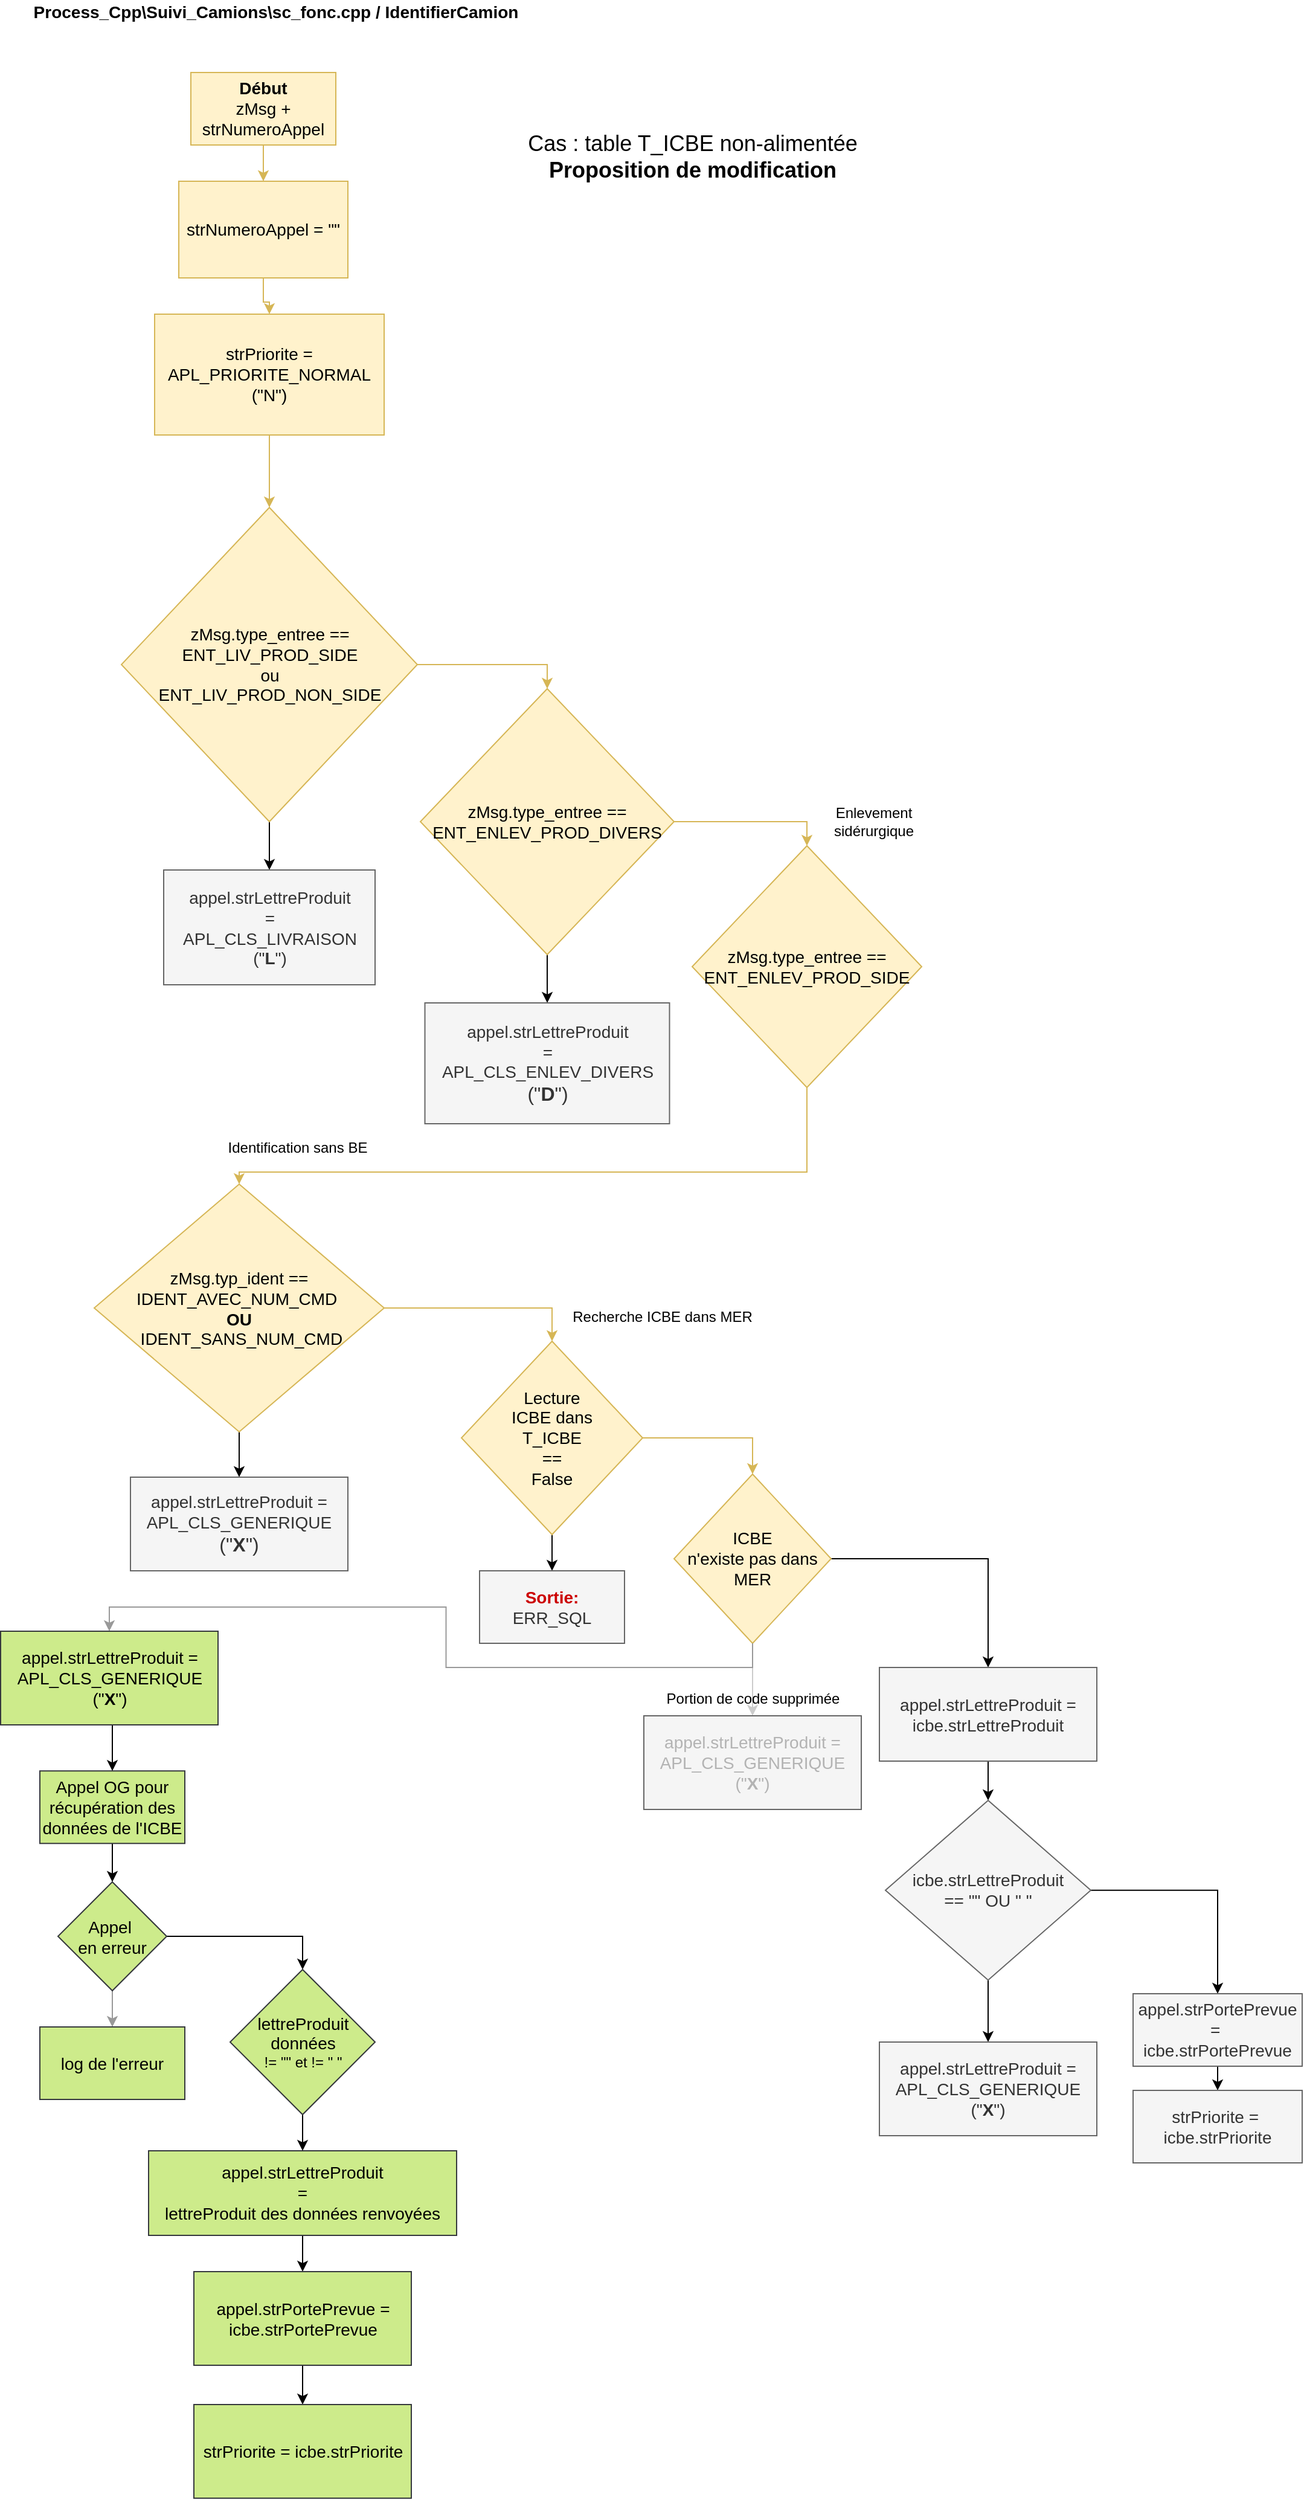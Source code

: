 <mxfile version="15.9.1" type="github">
  <diagram id="Q7AEC-_fKNd9yhNPSurx" name="Page-1">
    <mxGraphModel dx="1422" dy="762" grid="1" gridSize="10" guides="1" tooltips="1" connect="1" arrows="1" fold="1" page="1" pageScale="1" pageWidth="827" pageHeight="1169" math="0" shadow="0">
      <root>
        <mxCell id="0" />
        <mxCell id="1" parent="0" />
        <mxCell id="6gUORLWhg1mMuSl4yJLm-4" style="edgeStyle=orthogonalEdgeStyle;rounded=0;orthogonalLoop=1;jettySize=auto;html=1;exitX=0.5;exitY=1;exitDx=0;exitDy=0;fontSize=14;fillColor=#fff2cc;strokeColor=#d6b656;" parent="1" source="6gUORLWhg1mMuSl4yJLm-1" target="6gUORLWhg1mMuSl4yJLm-3" edge="1">
          <mxGeometry relative="1" as="geometry" />
        </mxCell>
        <mxCell id="6gUORLWhg1mMuSl4yJLm-1" value="&lt;font style=&quot;font-size: 14px&quot;&gt;&lt;b&gt;Début&lt;/b&gt;&lt;br&gt;zMsg + strNumeroAppel&lt;/font&gt;" style="rounded=0;whiteSpace=wrap;html=1;fillColor=#fff2cc;strokeColor=#d6b656;" parent="1" vertex="1">
          <mxGeometry x="190" y="80" width="120" height="60" as="geometry" />
        </mxCell>
        <mxCell id="6gUORLWhg1mMuSl4yJLm-2" value="Process_Cpp\Suivi_Camions\sc_fonc.cpp / IdentifierCamion" style="text;html=1;align=center;verticalAlign=middle;resizable=0;points=[];autosize=1;strokeColor=none;fillColor=none;fontStyle=1;fontSize=14;" parent="1" vertex="1">
          <mxGeometry x="50" y="20" width="420" height="20" as="geometry" />
        </mxCell>
        <mxCell id="6gUORLWhg1mMuSl4yJLm-6" value="" style="edgeStyle=orthogonalEdgeStyle;rounded=0;orthogonalLoop=1;jettySize=auto;html=1;fontSize=14;fillColor=#fff2cc;strokeColor=#d6b656;" parent="1" source="6gUORLWhg1mMuSl4yJLm-3" target="6gUORLWhg1mMuSl4yJLm-5" edge="1">
          <mxGeometry relative="1" as="geometry" />
        </mxCell>
        <mxCell id="6gUORLWhg1mMuSl4yJLm-3" value="strNumeroAppel = &quot;&quot;" style="rounded=0;whiteSpace=wrap;html=1;fontSize=14;fillColor=#fff2cc;strokeColor=#d6b656;" parent="1" vertex="1">
          <mxGeometry x="180" y="170" width="140" height="80" as="geometry" />
        </mxCell>
        <mxCell id="6gUORLWhg1mMuSl4yJLm-8" value="" style="edgeStyle=orthogonalEdgeStyle;rounded=0;orthogonalLoop=1;jettySize=auto;html=1;fontSize=14;fillColor=#fff2cc;strokeColor=#d6b656;" parent="1" source="6gUORLWhg1mMuSl4yJLm-5" target="6gUORLWhg1mMuSl4yJLm-7" edge="1">
          <mxGeometry relative="1" as="geometry" />
        </mxCell>
        <mxCell id="6gUORLWhg1mMuSl4yJLm-5" value="strPriorite = APL_PRIORITE_NORMAL (&quot;N&quot;)" style="rounded=0;whiteSpace=wrap;html=1;fontSize=14;fillColor=#fff2cc;strokeColor=#d6b656;" parent="1" vertex="1">
          <mxGeometry x="160" y="280" width="190" height="100" as="geometry" />
        </mxCell>
        <mxCell id="6gUORLWhg1mMuSl4yJLm-11" style="edgeStyle=orthogonalEdgeStyle;rounded=0;orthogonalLoop=1;jettySize=auto;html=1;exitX=1;exitY=0.5;exitDx=0;exitDy=0;entryX=0.5;entryY=0;entryDx=0;entryDy=0;fontSize=10;fillColor=#fff2cc;strokeColor=#d6b656;" parent="1" source="6gUORLWhg1mMuSl4yJLm-7" target="6gUORLWhg1mMuSl4yJLm-9" edge="1">
          <mxGeometry relative="1" as="geometry" />
        </mxCell>
        <mxCell id="PxRlrsnn2dQ2GLYWGXWF-10" style="edgeStyle=orthogonalEdgeStyle;rounded=0;orthogonalLoop=1;jettySize=auto;html=1;exitX=0.5;exitY=1;exitDx=0;exitDy=0;fontSize=14;" parent="1" source="6gUORLWhg1mMuSl4yJLm-7" target="6gUORLWhg1mMuSl4yJLm-12" edge="1">
          <mxGeometry relative="1" as="geometry" />
        </mxCell>
        <mxCell id="6gUORLWhg1mMuSl4yJLm-7" value="&lt;font style=&quot;font-size: 14px&quot;&gt;zMsg.type_entree == ENT_LIV_PROD_SIDE&lt;br&gt;ou &lt;br&gt;ENT_LIV_PROD_NON_SIDE&lt;/font&gt;" style="rhombus;whiteSpace=wrap;html=1;rounded=0;fontSize=14;strokeColor=#d6b656;fillColor=#fff2cc;" parent="1" vertex="1">
          <mxGeometry x="132.5" y="440" width="245" height="260" as="geometry" />
        </mxCell>
        <mxCell id="6gUORLWhg1mMuSl4yJLm-17" value="" style="edgeStyle=orthogonalEdgeStyle;rounded=0;orthogonalLoop=1;jettySize=auto;html=1;fontSize=10;" parent="1" source="6gUORLWhg1mMuSl4yJLm-9" target="6gUORLWhg1mMuSl4yJLm-16" edge="1">
          <mxGeometry relative="1" as="geometry" />
        </mxCell>
        <mxCell id="6gUORLWhg1mMuSl4yJLm-20" style="edgeStyle=orthogonalEdgeStyle;rounded=0;orthogonalLoop=1;jettySize=auto;html=1;exitX=1;exitY=0.5;exitDx=0;exitDy=0;entryX=0.5;entryY=0;entryDx=0;entryDy=0;fontSize=10;fillColor=#fff2cc;strokeColor=#d6b656;" parent="1" source="6gUORLWhg1mMuSl4yJLm-9" target="6gUORLWhg1mMuSl4yJLm-18" edge="1">
          <mxGeometry relative="1" as="geometry" />
        </mxCell>
        <mxCell id="6gUORLWhg1mMuSl4yJLm-9" value="&lt;font style=&quot;font-size: 14px&quot;&gt;zMsg.type_entree == ENT_ENLEV_PROD_DIVERS&lt;/font&gt;" style="rhombus;whiteSpace=wrap;html=1;rounded=0;fontSize=14;strokeColor=#d6b656;fillColor=#fff2cc;" parent="1" vertex="1">
          <mxGeometry x="380" y="590" width="210" height="220" as="geometry" />
        </mxCell>
        <mxCell id="6gUORLWhg1mMuSl4yJLm-12" value="&lt;font style=&quot;font-size: 14px&quot;&gt;&lt;span&gt;appel.strLettreProduit&lt;/span&gt;&lt;br&gt;&lt;span&gt;= &lt;br&gt;APL_CLS_LIVRAISON&lt;/span&gt;&lt;br&gt;&lt;font style=&quot;font-size: 14px&quot;&gt;(&quot;&lt;b&gt;L&lt;/b&gt;&quot;)&lt;/font&gt;&lt;/font&gt;" style="whiteSpace=wrap;html=1;rounded=0;fontSize=14;fontColor=#333333;strokeColor=#666666;fillColor=#f5f5f5;" parent="1" vertex="1">
          <mxGeometry x="167.5" y="740" width="175" height="95" as="geometry" />
        </mxCell>
        <mxCell id="6gUORLWhg1mMuSl4yJLm-16" value="&lt;font style=&quot;font-size: 14px&quot;&gt;appel.strLettreProduit&lt;br&gt;= &lt;br&gt;APL_CLS_ENLEV_DIVERS&lt;/font&gt;&lt;br style=&quot;font-size: 10px&quot;&gt;&lt;font style=&quot;font-size: 16px&quot;&gt;(&quot;&lt;b&gt;D&lt;/b&gt;&quot;)&lt;/font&gt;" style="whiteSpace=wrap;html=1;rounded=0;fontSize=14;fontColor=#333333;strokeColor=#666666;fillColor=#f5f5f5;" parent="1" vertex="1">
          <mxGeometry x="383.75" y="850" width="202.5" height="100" as="geometry" />
        </mxCell>
        <mxCell id="6gUORLWhg1mMuSl4yJLm-24" value="" style="edgeStyle=orthogonalEdgeStyle;rounded=0;orthogonalLoop=1;jettySize=auto;html=1;fontSize=10;fillColor=#fff2cc;strokeColor=#d6b656;" parent="1" source="6gUORLWhg1mMuSl4yJLm-18" target="6gUORLWhg1mMuSl4yJLm-23" edge="1">
          <mxGeometry relative="1" as="geometry">
            <Array as="points">
              <mxPoint x="700" y="990" />
              <mxPoint x="230" y="990" />
            </Array>
          </mxGeometry>
        </mxCell>
        <mxCell id="6gUORLWhg1mMuSl4yJLm-18" value="&lt;font style=&quot;font-size: 14px&quot;&gt;zMsg.type_entree == ENT_ENLEV_PROD_SIDE&lt;/font&gt;" style="rhombus;whiteSpace=wrap;html=1;rounded=0;fontSize=14;strokeColor=#d6b656;fillColor=#fff2cc;" parent="1" vertex="1">
          <mxGeometry x="605" y="720" width="190" height="200" as="geometry" />
        </mxCell>
        <mxCell id="6gUORLWhg1mMuSl4yJLm-26" value="" style="edgeStyle=orthogonalEdgeStyle;rounded=0;orthogonalLoop=1;jettySize=auto;html=1;fontSize=10;" parent="1" source="6gUORLWhg1mMuSl4yJLm-23" target="6gUORLWhg1mMuSl4yJLm-25" edge="1">
          <mxGeometry relative="1" as="geometry" />
        </mxCell>
        <mxCell id="6gUORLWhg1mMuSl4yJLm-31" style="edgeStyle=orthogonalEdgeStyle;rounded=0;orthogonalLoop=1;jettySize=auto;html=1;exitX=1;exitY=0.5;exitDx=0;exitDy=0;entryX=0.5;entryY=0;entryDx=0;entryDy=0;fontSize=10;fillColor=#fff2cc;strokeColor=#d6b656;" parent="1" source="6gUORLWhg1mMuSl4yJLm-23" target="6gUORLWhg1mMuSl4yJLm-29" edge="1">
          <mxGeometry relative="1" as="geometry" />
        </mxCell>
        <mxCell id="6gUORLWhg1mMuSl4yJLm-23" value="zMsg.typ_ident == IDENT_AVEC_NUM_CMD&amp;nbsp;&lt;br&gt;&lt;b&gt;OU&lt;/b&gt;&lt;br&gt;&amp;nbsp;IDENT_SANS_NUM_CMD" style="rhombus;whiteSpace=wrap;html=1;rounded=0;fontSize=14;strokeColor=#d6b656;fillColor=#fff2cc;" parent="1" vertex="1">
          <mxGeometry x="110" y="1000" width="240" height="205" as="geometry" />
        </mxCell>
        <mxCell id="6gUORLWhg1mMuSl4yJLm-25" value="appel.strLettreProduit = APL_CLS_GENERIQUE&lt;br&gt;&lt;font style=&quot;font-size: 16px&quot;&gt;(&quot;&lt;b&gt;X&lt;/b&gt;&quot;)&lt;/font&gt;" style="whiteSpace=wrap;html=1;rounded=0;fontSize=14;fontColor=#333333;strokeColor=#666666;fillColor=#f5f5f5;" parent="1" vertex="1">
          <mxGeometry x="140" y="1242.5" width="180" height="77.5" as="geometry" />
        </mxCell>
        <mxCell id="6gUORLWhg1mMuSl4yJLm-27" value="&lt;font style=&quot;font-size: 12px&quot;&gt;Enlevement &lt;br&gt;sidérurgique&lt;/font&gt;" style="text;html=1;align=center;verticalAlign=middle;resizable=0;points=[];autosize=1;strokeColor=none;fillColor=none;fontSize=10;" parent="1" vertex="1">
          <mxGeometry x="715" y="685" width="80" height="30" as="geometry" />
        </mxCell>
        <mxCell id="6gUORLWhg1mMuSl4yJLm-28" value="&lt;font style=&quot;font-size: 12px&quot;&gt;Identification sans BE&lt;/font&gt;" style="text;html=1;align=center;verticalAlign=middle;resizable=0;points=[];autosize=1;strokeColor=none;fillColor=none;fontSize=10;" parent="1" vertex="1">
          <mxGeometry x="212.5" y="960" width="130" height="20" as="geometry" />
        </mxCell>
        <mxCell id="6gUORLWhg1mMuSl4yJLm-35" value="" style="edgeStyle=orthogonalEdgeStyle;rounded=0;orthogonalLoop=1;jettySize=auto;html=1;fontSize=10;" parent="1" source="6gUORLWhg1mMuSl4yJLm-29" target="6gUORLWhg1mMuSl4yJLm-34" edge="1">
          <mxGeometry relative="1" as="geometry" />
        </mxCell>
        <mxCell id="6gUORLWhg1mMuSl4yJLm-53" style="edgeStyle=orthogonalEdgeStyle;rounded=0;orthogonalLoop=1;jettySize=auto;html=1;exitX=1;exitY=0.5;exitDx=0;exitDy=0;entryX=0.5;entryY=0;entryDx=0;entryDy=0;fontSize=10;fontColor=#CC0000;fillColor=#fff2cc;strokeColor=#d6b656;" parent="1" source="6gUORLWhg1mMuSl4yJLm-29" target="6gUORLWhg1mMuSl4yJLm-36" edge="1">
          <mxGeometry relative="1" as="geometry" />
        </mxCell>
        <mxCell id="6gUORLWhg1mMuSl4yJLm-29" value="Lecture &lt;br&gt;ICBE dans &lt;br&gt;T_ICBE&lt;br&gt;==&lt;br&gt;False" style="rhombus;whiteSpace=wrap;html=1;rounded=0;fontSize=14;strokeColor=#d6b656;fillColor=#fff2cc;" parent="1" vertex="1">
          <mxGeometry x="414" y="1130" width="150" height="160" as="geometry" />
        </mxCell>
        <mxCell id="6gUORLWhg1mMuSl4yJLm-32" value="&lt;font style=&quot;font-size: 12px&quot;&gt;Recherche ICBE dans MER&lt;/font&gt;" style="text;html=1;align=center;verticalAlign=middle;resizable=0;points=[];autosize=1;strokeColor=none;fillColor=none;fontSize=10;" parent="1" vertex="1">
          <mxGeometry x="500" y="1100" width="160" height="20" as="geometry" />
        </mxCell>
        <mxCell id="6gUORLWhg1mMuSl4yJLm-34" value="&lt;b&gt;&lt;font color=&quot;#cc0000&quot;&gt;Sortie:&lt;/font&gt;&lt;/b&gt;&lt;br&gt;ERR_SQL" style="whiteSpace=wrap;html=1;rounded=0;fontSize=14;fontColor=#333333;strokeColor=#666666;fillColor=#f5f5f5;" parent="1" vertex="1">
          <mxGeometry x="429" y="1320" width="120" height="60" as="geometry" />
        </mxCell>
        <mxCell id="6gUORLWhg1mMuSl4yJLm-42" style="edgeStyle=orthogonalEdgeStyle;rounded=0;orthogonalLoop=1;jettySize=auto;html=1;exitX=1;exitY=0.5;exitDx=0;exitDy=0;entryX=0.5;entryY=0;entryDx=0;entryDy=0;fontSize=10;fontColor=#CC0000;" parent="1" source="6gUORLWhg1mMuSl4yJLm-36" target="6gUORLWhg1mMuSl4yJLm-41" edge="1">
          <mxGeometry relative="1" as="geometry" />
        </mxCell>
        <mxCell id="6gUORLWhg1mMuSl4yJLm-54" style="edgeStyle=orthogonalEdgeStyle;rounded=0;orthogonalLoop=1;jettySize=auto;html=1;exitX=0.5;exitY=1;exitDx=0;exitDy=0;fontSize=10;fontColor=#CC0000;fillColor=#fff2cc;strokeColor=#CCCCCC;" parent="1" source="6gUORLWhg1mMuSl4yJLm-36" target="6gUORLWhg1mMuSl4yJLm-39" edge="1">
          <mxGeometry relative="1" as="geometry" />
        </mxCell>
        <mxCell id="6gUORLWhg1mMuSl4yJLm-36" value="ICBE &lt;br&gt;n&#39;existe pas dans &lt;br&gt;MER" style="rhombus;whiteSpace=wrap;html=1;rounded=0;fontSize=14;strokeColor=#d6b656;fillColor=#fff2cc;" parent="1" vertex="1">
          <mxGeometry x="590" y="1240" width="130" height="140" as="geometry" />
        </mxCell>
        <mxCell id="6gUORLWhg1mMuSl4yJLm-39" value="&lt;font style=&quot;font-size: 14px&quot; color=&quot;#b3b3b3&quot;&gt;appel.strLettreProduit = APL_CLS_GENERIQUE&lt;br&gt;(&quot;&lt;b&gt;X&lt;/b&gt;&quot;)&lt;/font&gt;" style="whiteSpace=wrap;html=1;rounded=0;fontSize=14;strokeColor=#666666;fillColor=#f5f5f5;fontColor=#333333;" parent="1" vertex="1">
          <mxGeometry x="565" y="1440" width="180" height="77.5" as="geometry" />
        </mxCell>
        <mxCell id="PxRlrsnn2dQ2GLYWGXWF-2" value="" style="edgeStyle=orthogonalEdgeStyle;rounded=0;orthogonalLoop=1;jettySize=auto;html=1;fontSize=16;" parent="1" source="6gUORLWhg1mMuSl4yJLm-41" target="PxRlrsnn2dQ2GLYWGXWF-1" edge="1">
          <mxGeometry relative="1" as="geometry" />
        </mxCell>
        <mxCell id="6gUORLWhg1mMuSl4yJLm-41" value="appel.strLettreProduit = icbe.strLettreProduit" style="whiteSpace=wrap;html=1;rounded=0;fontSize=14;fontColor=#333333;strokeColor=#666666;fillColor=#f5f5f5;" parent="1" vertex="1">
          <mxGeometry x="760" y="1400" width="180" height="77.5" as="geometry" />
        </mxCell>
        <mxCell id="PxRlrsnn2dQ2GLYWGXWF-4" style="edgeStyle=orthogonalEdgeStyle;rounded=0;orthogonalLoop=1;jettySize=auto;html=1;exitX=0.5;exitY=1;exitDx=0;exitDy=0;fontSize=16;" parent="1" source="PxRlrsnn2dQ2GLYWGXWF-1" target="PxRlrsnn2dQ2GLYWGXWF-3" edge="1">
          <mxGeometry relative="1" as="geometry" />
        </mxCell>
        <mxCell id="PxRlrsnn2dQ2GLYWGXWF-6" style="edgeStyle=orthogonalEdgeStyle;rounded=0;orthogonalLoop=1;jettySize=auto;html=1;exitX=1;exitY=0.5;exitDx=0;exitDy=0;fontSize=16;" parent="1" source="PxRlrsnn2dQ2GLYWGXWF-1" target="PxRlrsnn2dQ2GLYWGXWF-5" edge="1">
          <mxGeometry relative="1" as="geometry" />
        </mxCell>
        <mxCell id="PxRlrsnn2dQ2GLYWGXWF-1" value="&lt;span&gt;icbe.strLettreProduit &lt;br&gt;== &quot;&quot; OU &quot; &quot;&lt;/span&gt;" style="rhombus;whiteSpace=wrap;html=1;rounded=0;fontSize=14;fontColor=#333333;strokeColor=#666666;fillColor=#f5f5f5;" parent="1" vertex="1">
          <mxGeometry x="765" y="1510" width="170" height="148.75" as="geometry" />
        </mxCell>
        <mxCell id="PxRlrsnn2dQ2GLYWGXWF-3" value="&lt;font style=&quot;font-size: 14px&quot;&gt;appel.strLettreProduit = APL_CLS_GENERIQUE&lt;br&gt;(&quot;&lt;b&gt;X&lt;/b&gt;&quot;)&lt;/font&gt;" style="whiteSpace=wrap;html=1;rounded=0;fontSize=14;strokeColor=#666666;fillColor=#f5f5f5;fontColor=#333333;" parent="1" vertex="1">
          <mxGeometry x="760" y="1710" width="180" height="77.5" as="geometry" />
        </mxCell>
        <mxCell id="PxRlrsnn2dQ2GLYWGXWF-8" style="edgeStyle=orthogonalEdgeStyle;rounded=0;orthogonalLoop=1;jettySize=auto;html=1;exitX=0.5;exitY=1;exitDx=0;exitDy=0;entryX=0.5;entryY=0;entryDx=0;entryDy=0;fontSize=16;" parent="1" source="PxRlrsnn2dQ2GLYWGXWF-5" target="PxRlrsnn2dQ2GLYWGXWF-7" edge="1">
          <mxGeometry relative="1" as="geometry" />
        </mxCell>
        <mxCell id="PxRlrsnn2dQ2GLYWGXWF-5" value="appel.strPortePrevue =&amp;nbsp; icbe.strPortePrevue" style="whiteSpace=wrap;html=1;rounded=0;fontSize=14;strokeColor=#666666;fillColor=#f5f5f5;fontColor=#333333;" parent="1" vertex="1">
          <mxGeometry x="970" y="1670" width="140" height="60" as="geometry" />
        </mxCell>
        <mxCell id="PxRlrsnn2dQ2GLYWGXWF-7" value="strPriorite =&amp;nbsp; icbe.strPriorite" style="whiteSpace=wrap;html=1;rounded=0;fontSize=14;strokeColor=#666666;fillColor=#f5f5f5;fontColor=#333333;" parent="1" vertex="1">
          <mxGeometry x="970" y="1750" width="140" height="60" as="geometry" />
        </mxCell>
        <mxCell id="PxRlrsnn2dQ2GLYWGXWF-9" value="&lt;font style=&quot;font-size: 18px&quot;&gt;Cas : table T_ICBE non-alimentée&lt;br&gt;&lt;b&gt;Proposition de modification&lt;/b&gt;&lt;br&gt;&lt;/font&gt;" style="text;html=1;align=center;verticalAlign=middle;resizable=0;points=[];autosize=1;strokeColor=none;fillColor=none;fontSize=16;" parent="1" vertex="1">
          <mxGeometry x="460" y="130" width="290" height="40" as="geometry" />
        </mxCell>
        <mxCell id="dDj5kOd6rc8OutOz8S_O-1" style="edgeStyle=orthogonalEdgeStyle;rounded=0;orthogonalLoop=1;jettySize=auto;html=1;exitX=0.5;exitY=1;exitDx=0;exitDy=0;fontColor=#000000;strokeColor=#999999;entryX=0.5;entryY=0;entryDx=0;entryDy=0;" parent="1" source="6gUORLWhg1mMuSl4yJLm-36" target="za8CTgNgxmdj69WQFEnD-3" edge="1">
          <mxGeometry relative="1" as="geometry">
            <mxPoint x="475" y="1195" as="sourcePoint" />
            <mxPoint x="110" y="1350" as="targetPoint" />
          </mxGeometry>
        </mxCell>
        <mxCell id="za8CTgNgxmdj69WQFEnD-10" style="edgeStyle=orthogonalEdgeStyle;rounded=0;orthogonalLoop=1;jettySize=auto;html=1;exitX=0.5;exitY=1;exitDx=0;exitDy=0;" edge="1" parent="1" source="dDj5kOd6rc8OutOz8S_O-3" target="dDj5kOd6rc8OutOz8S_O-6">
          <mxGeometry relative="1" as="geometry" />
        </mxCell>
        <mxCell id="dDj5kOd6rc8OutOz8S_O-3" value="&lt;font style=&quot;font-size: 14px&quot;&gt;Appel OG pour&lt;br&gt;récupération des données de l&#39;ICBE&lt;/font&gt;" style="rounded=0;whiteSpace=wrap;html=1;strokeColor=#36393d;fillColor=#cdeb8b;" parent="1" vertex="1">
          <mxGeometry x="65" y="1485.63" width="120" height="60" as="geometry" />
        </mxCell>
        <mxCell id="dDj5kOd6rc8OutOz8S_O-4" value="" style="edgeStyle=orthogonalEdgeStyle;rounded=0;orthogonalLoop=1;jettySize=auto;html=1;fontColor=#000000;strokeColor=#999999;" parent="1" source="dDj5kOd6rc8OutOz8S_O-6" target="dDj5kOd6rc8OutOz8S_O-8" edge="1">
          <mxGeometry relative="1" as="geometry" />
        </mxCell>
        <mxCell id="za8CTgNgxmdj69WQFEnD-14" style="edgeStyle=orthogonalEdgeStyle;rounded=0;orthogonalLoop=1;jettySize=auto;html=1;exitX=1;exitY=0.5;exitDx=0;exitDy=0;entryX=0.5;entryY=0;entryDx=0;entryDy=0;" edge="1" parent="1" source="dDj5kOd6rc8OutOz8S_O-6" target="za8CTgNgxmdj69WQFEnD-13">
          <mxGeometry relative="1" as="geometry" />
        </mxCell>
        <mxCell id="dDj5kOd6rc8OutOz8S_O-6" value="&lt;font style=&quot;font-size: 14px&quot;&gt;Appel&amp;nbsp;&lt;br&gt;en erreur&lt;/font&gt;" style="rhombus;whiteSpace=wrap;html=1;rounded=0;strokeColor=#36393d;fillColor=#cdeb8b;" parent="1" vertex="1">
          <mxGeometry x="80" y="1577.5" width="90" height="90" as="geometry" />
        </mxCell>
        <mxCell id="dDj5kOd6rc8OutOz8S_O-8" value="&lt;font style=&quot;font-size: 14px&quot;&gt;log de l&#39;erreur&lt;/font&gt;" style="whiteSpace=wrap;html=1;rounded=0;strokeColor=#36393d;fillColor=#cdeb8b;" parent="1" vertex="1">
          <mxGeometry x="65" y="1697.5" width="120" height="60" as="geometry" />
        </mxCell>
        <mxCell id="za8CTgNgxmdj69WQFEnD-20" style="edgeStyle=orthogonalEdgeStyle;rounded=0;orthogonalLoop=1;jettySize=auto;html=1;exitX=0.5;exitY=1;exitDx=0;exitDy=0;" edge="1" parent="1" source="dDj5kOd6rc8OutOz8S_O-10" target="za8CTgNgxmdj69WQFEnD-17">
          <mxGeometry relative="1" as="geometry" />
        </mxCell>
        <mxCell id="dDj5kOd6rc8OutOz8S_O-10" value="&lt;font style=&quot;font-size: 14px&quot;&gt;appel.strLettreProduit &lt;br&gt;= &lt;br&gt;lettreProduit des données renvoyées&lt;/font&gt;" style="whiteSpace=wrap;html=1;rounded=0;strokeColor=#36393d;fillColor=#cdeb8b;" parent="1" vertex="1">
          <mxGeometry x="155" y="1800" width="255" height="70" as="geometry" />
        </mxCell>
        <mxCell id="AsvImll8CEQnAyk7d9xp-1" value="&lt;font color=&quot;#000000&quot;&gt;Portion de code supprimée&lt;/font&gt;" style="text;html=1;align=center;verticalAlign=middle;resizable=0;points=[];autosize=1;strokeColor=none;fillColor=none;fontColor=#B3B3B3;" parent="1" vertex="1">
          <mxGeometry x="575" y="1416" width="160" height="20" as="geometry" />
        </mxCell>
        <mxCell id="za8CTgNgxmdj69WQFEnD-9" style="edgeStyle=orthogonalEdgeStyle;rounded=0;orthogonalLoop=1;jettySize=auto;html=1;exitX=0.5;exitY=1;exitDx=0;exitDy=0;entryX=0.5;entryY=0;entryDx=0;entryDy=0;" edge="1" parent="1" source="za8CTgNgxmdj69WQFEnD-3" target="dDj5kOd6rc8OutOz8S_O-3">
          <mxGeometry relative="1" as="geometry" />
        </mxCell>
        <mxCell id="za8CTgNgxmdj69WQFEnD-3" value="&lt;font style=&quot;font-size: 14px&quot;&gt;&lt;font style=&quot;font-size: 14px&quot;&gt;appel.strLettreProduit = APL_CLS_GENERIQUE&lt;/font&gt;&lt;br&gt;&lt;font style=&quot;font-size: 14px&quot;&gt;(&quot;&lt;b&gt;X&lt;/b&gt;&quot;)&lt;/font&gt;&lt;/font&gt;" style="whiteSpace=wrap;html=1;rounded=0;fontSize=14;strokeColor=#36393d;fillColor=#cdeb8b;" vertex="1" parent="1">
          <mxGeometry x="32.5" y="1370" width="180" height="77.5" as="geometry" />
        </mxCell>
        <mxCell id="za8CTgNgxmdj69WQFEnD-15" style="edgeStyle=orthogonalEdgeStyle;rounded=0;orthogonalLoop=1;jettySize=auto;html=1;exitX=0.5;exitY=1;exitDx=0;exitDy=0;" edge="1" parent="1" source="za8CTgNgxmdj69WQFEnD-13" target="dDj5kOd6rc8OutOz8S_O-10">
          <mxGeometry relative="1" as="geometry" />
        </mxCell>
        <mxCell id="za8CTgNgxmdj69WQFEnD-13" value="&lt;span style=&quot;font-size: 14px&quot;&gt;lettreProduit données&lt;br&gt;&lt;/span&gt;!= &quot;&quot; et != &quot; &quot;" style="rhombus;whiteSpace=wrap;html=1;rounded=0;strokeColor=#36393d;fillColor=#cdeb8b;" vertex="1" parent="1">
          <mxGeometry x="222.5" y="1650" width="120" height="120" as="geometry" />
        </mxCell>
        <mxCell id="za8CTgNgxmdj69WQFEnD-16" style="edgeStyle=orthogonalEdgeStyle;rounded=0;orthogonalLoop=1;jettySize=auto;html=1;exitX=0.5;exitY=1;exitDx=0;exitDy=0;fontSize=10;fontColor=#CC0000;" edge="1" parent="1" source="za8CTgNgxmdj69WQFEnD-17" target="za8CTgNgxmdj69WQFEnD-18">
          <mxGeometry relative="1" as="geometry" />
        </mxCell>
        <mxCell id="za8CTgNgxmdj69WQFEnD-17" value="appel.strPortePrevue = icbe.strPortePrevue" style="whiteSpace=wrap;html=1;rounded=0;fontSize=14;strokeColor=#36393d;fillColor=#cdeb8b;" vertex="1" parent="1">
          <mxGeometry x="192.5" y="1900" width="180" height="77.5" as="geometry" />
        </mxCell>
        <mxCell id="za8CTgNgxmdj69WQFEnD-18" value="strPriorite = icbe.strPriorite" style="whiteSpace=wrap;html=1;rounded=0;fontSize=14;strokeColor=#36393d;fillColor=#cdeb8b;" vertex="1" parent="1">
          <mxGeometry x="192.5" y="2010" width="180" height="77.5" as="geometry" />
        </mxCell>
      </root>
    </mxGraphModel>
  </diagram>
</mxfile>
